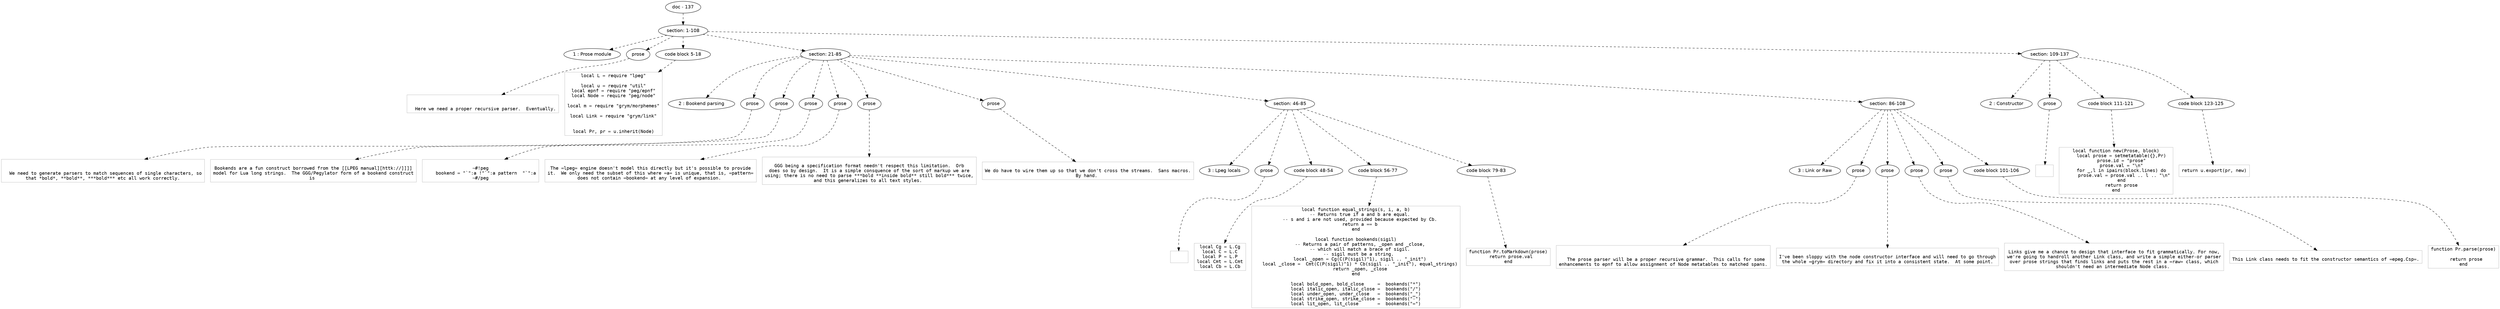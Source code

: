 digraph hierarchy {

node [fontname=Helvetica]
edge [style=dashed]

doc_0 [label="doc - 137"]


doc_0 -> { section_1}
{rank=same; section_1}

section_1 [label="section: 1-108"]


section_1 -> { header_2 prose_3 codeblock_4 section_5 section_6}
{rank=same; header_2 prose_3 codeblock_4 section_5 section_6}

header_2 [label="1 : Prose module"]

prose_3 [label="prose"]

codeblock_4 [label="code block 5-18"]

section_5 [label="section: 21-85"]

section_6 [label="section: 109-137"]


prose_3 -> leaf_7
leaf_7  [color=Gray,shape=rectangle,fontname=Inconsolata,label="

  Here we need a proper recursive parser.  Eventually.
"]
codeblock_4 -> leaf_8
leaf_8  [color=Gray,shape=rectangle,fontname=Inconsolata,label="local L = require \"lpeg\"

local u = require \"util\"
local epnf = require \"peg/epnf\"
local Node = require \"peg/node\"

local m = require \"grym/morphemes\"

local Link = require \"grym/link\"


local Pr, pr = u.inherit(Node)"]
section_5 -> { header_9 prose_10 prose_11 prose_12 prose_13 prose_14 prose_15 section_16 section_17}
{rank=same; header_9 prose_10 prose_11 prose_12 prose_13 prose_14 prose_15 section_16 section_17}

header_9 [label="2 : Bookend parsing"]

prose_10 [label="prose"]

prose_11 [label="prose"]

prose_12 [label="prose"]

prose_13 [label="prose"]

prose_14 [label="prose"]

prose_15 [label="prose"]

section_16 [label="section: 46-85"]

section_17 [label="section: 86-108"]


prose_10 -> leaf_18
leaf_18  [color=Gray,shape=rectangle,fontname=Inconsolata,label="

  We need to generate parsers to match sequences of single characters, so
that *bold*, **bold**, ***bold*** etc all work correctly.
"]
prose_11 -> leaf_19
leaf_19  [color=Gray,shape=rectangle,fontname=Inconsolata,label="
Bookends are a fun construct borrowed from the [[LPEG manual][httk://]]]]
model for Lua long strings.  The GGG/Pegylator form of a bookend construct
is 
"]
prose_12 -> leaf_20
leaf_20  [color=Gray,shape=rectangle,fontname=Inconsolata,label="
~#!peg
    bookend = \"`\":a !\"`\":a pattern  \"`\":a
~#/peg
"]
prose_13 -> leaf_21
leaf_21  [color=Gray,shape=rectangle,fontname=Inconsolata,label="
The =lpeg= engine doesn't model this directly but it's possible to provide
it.  We only need the subset of this where =a= is unique, that is, =pattern=
does not contain =bookend= at any level of expansion. 
"]
prose_14 -> leaf_22
leaf_22  [color=Gray,shape=rectangle,fontname=Inconsolata,label="
GGG being a specification format needn't respect this limitation.  Orb
does so by design.  It is a simple consquence of the sort of markup we are
using; there is no need to parse ***bold **inside bold** still bold*** twice,
and this generalizes to all text styles. 
"]
prose_15 -> leaf_23
leaf_23  [color=Gray,shape=rectangle,fontname=Inconsolata,label="
We do have to wire them up so that we don't cross the streams.  Sans macros.
By hand. 
"]
section_16 -> { header_24 prose_25 codeblock_26 codeblock_27 codeblock_28}
{rank=same; header_24 prose_25 codeblock_26 codeblock_27 codeblock_28}

header_24 [label="3 : Lpeg locals"]

prose_25 [label="prose"]

codeblock_26 [label="code block 48-54"]

codeblock_27 [label="code block 56-77"]

codeblock_28 [label="code block 79-83"]


prose_25 -> leaf_29
leaf_29  [color=Gray,shape=rectangle,fontname=Inconsolata,label="
"]
codeblock_26 -> leaf_30
leaf_30  [color=Gray,shape=rectangle,fontname=Inconsolata,label="local Cg = L.Cg
local C = L.C
local P = L.P
local Cmt = L.Cmt
local Cb = L.Cb"]
codeblock_27 -> leaf_31
leaf_31  [color=Gray,shape=rectangle,fontname=Inconsolata,label="local function equal_strings(s, i, a, b)
   -- Returns true if a and b are equal.
   -- s and i are not used, provided because expected by Cb.
   return a == b
end

local function bookends(sigil)
   -- Returns a pair of patterns, _open and _close,
   -- which will match a brace of sigil.
   -- sigil must be a string. 
   local _open = Cg(C(P(sigil)^1), sigil .. \"_init\")
   local _close =  Cmt(C(P(sigil)^1) * Cb(sigil .. \"_init\"), equal_strings)
   return _open, _close
end

local bold_open, bold_close     =  bookends(\"*\")
local italic_open, italic_close =  bookends(\"/\")
local under_open, under_close   =  bookends(\"_\")
local strike_open, strike_close =  bookends(\"-\")
local lit_open, lit_close       =  bookends(\"=\")"]
codeblock_28 -> leaf_32
leaf_32  [color=Gray,shape=rectangle,fontname=Inconsolata,label="function Pr.toMarkdown(prose)
  return prose.val
end"]
section_17 -> { header_33 prose_34 prose_35 prose_36 prose_37 codeblock_38}
{rank=same; header_33 prose_34 prose_35 prose_36 prose_37 codeblock_38}

header_33 [label="3 : Link or Raw"]

prose_34 [label="prose"]

prose_35 [label="prose"]

prose_36 [label="prose"]

prose_37 [label="prose"]

codeblock_38 [label="code block 101-106"]


prose_34 -> leaf_39
leaf_39  [color=Gray,shape=rectangle,fontname=Inconsolata,label="

  The prose parser will be a proper recursive grammar.  This calls for some
enhancements to epnf to allow assignment of Node metatables to matched spans.
"]
prose_35 -> leaf_40
leaf_40  [color=Gray,shape=rectangle,fontname=Inconsolata,label="
I've been sloppy with the node constructor interface and will need to go through
the whole =grym= directory and fix it into a consistent state.  At some point.
"]
prose_36 -> leaf_41
leaf_41  [color=Gray,shape=rectangle,fontname=Inconsolata,label="
Links give me a chance to design that interface to fit grammatically. For now,
we're going to handroll another Link class, and write a simple either-or parser
over prose strings that finds links and puts the rest in a =raw= class, which
shouldn't need an intermediate Node class. 
"]
prose_37 -> leaf_42
leaf_42  [color=Gray,shape=rectangle,fontname=Inconsolata,label="
This Link class needs to fit the constructor semantics of =epeg.Csp=.
"]
codeblock_38 -> leaf_43
leaf_43  [color=Gray,shape=rectangle,fontname=Inconsolata,label="function Pr.parse(prose)

  return prose
end"]
section_6 -> { header_44 prose_45 codeblock_46 codeblock_47}
{rank=same; header_44 prose_45 codeblock_46 codeblock_47}

header_44 [label="2 : Constructor"]

prose_45 [label="prose"]

codeblock_46 [label="code block 111-121"]

codeblock_47 [label="code block 123-125"]


prose_45 -> leaf_48
leaf_48  [color=Gray,shape=rectangle,fontname=Inconsolata,label="
"]
codeblock_46 -> leaf_49
leaf_49  [color=Gray,shape=rectangle,fontname=Inconsolata,label="local function new(Prose, block)
    local prose = setmetatable({},Pr)
    prose.id = \"prose\"
    prose.val = \"\\n\"
    for _,l in ipairs(block.lines) do
      prose.val = prose.val .. l .. \"\\n\"
    end
    return prose
end"]
codeblock_47 -> leaf_50
leaf_50  [color=Gray,shape=rectangle,fontname=Inconsolata,label="return u.export(pr, new)"]

}
